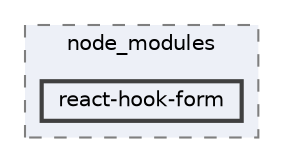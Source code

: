 digraph "C:/Users/arisc/OneDrive/Documents/GitHub/FINAL/EcoEats-Project/node_modules/react-hook-form"
{
 // LATEX_PDF_SIZE
  bgcolor="transparent";
  edge [fontname=Helvetica,fontsize=10,labelfontname=Helvetica,labelfontsize=10];
  node [fontname=Helvetica,fontsize=10,shape=box,height=0.2,width=0.4];
  compound=true
  subgraph clusterdir_5091f2b68170d33f954320199e2fed0a {
    graph [ bgcolor="#edf0f7", pencolor="grey50", label="node_modules", fontname=Helvetica,fontsize=10 style="filled,dashed", URL="dir_5091f2b68170d33f954320199e2fed0a.html",tooltip=""]
  dir_bd998997cf8d0936a18f2494b2812851 [label="react-hook-form", fillcolor="#edf0f7", color="grey25", style="filled,bold", URL="dir_bd998997cf8d0936a18f2494b2812851.html",tooltip=""];
  }
}
